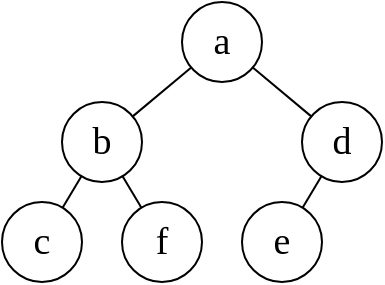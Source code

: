 <mxfile>
    <diagram id="eRz4iOo6eL2ObuwE2JQ0" name="第 1 页">
        <mxGraphModel dx="793" dy="444" grid="1" gridSize="10" guides="1" tooltips="1" connect="1" arrows="1" fold="1" page="1" pageScale="1" pageWidth="827" pageHeight="1169" math="0" shadow="0">
            <root>
                <mxCell id="0"/>
                <mxCell id="1" parent="0"/>
                <mxCell id="11" style="edgeStyle=none;html=1;fontFamily=Times New Roman;fontSize=19;endArrow=none;endFill=0;" parent="1" source="2" target="5" edge="1">
                    <mxGeometry relative="1" as="geometry"/>
                </mxCell>
                <mxCell id="12" style="edgeStyle=none;html=1;fontFamily=Times New Roman;fontSize=19;endArrow=none;endFill=0;" parent="1" source="2" target="6" edge="1">
                    <mxGeometry relative="1" as="geometry"/>
                </mxCell>
                <mxCell id="2" value="a" style="ellipse;whiteSpace=wrap;html=1;fontFamily=Times New Roman;fontSize=19;" parent="1" vertex="1">
                    <mxGeometry x="300" y="140" width="40" height="40" as="geometry"/>
                </mxCell>
                <mxCell id="13" style="edgeStyle=none;html=1;fontFamily=Times New Roman;fontSize=19;endArrow=none;endFill=0;" parent="1" source="5" target="7" edge="1">
                    <mxGeometry relative="1" as="geometry"/>
                </mxCell>
                <mxCell id="14" style="edgeStyle=none;html=1;fontFamily=Times New Roman;fontSize=19;endArrow=none;endFill=0;" parent="1" source="5" target="8" edge="1">
                    <mxGeometry relative="1" as="geometry"/>
                </mxCell>
                <mxCell id="5" value="b" style="ellipse;whiteSpace=wrap;html=1;fontFamily=Times New Roman;fontSize=19;" parent="1" vertex="1">
                    <mxGeometry x="240" y="190" width="40" height="40" as="geometry"/>
                </mxCell>
                <mxCell id="16" style="edgeStyle=none;html=1;fontFamily=Times New Roman;fontSize=19;endArrow=none;endFill=0;" parent="1" source="6" target="9" edge="1">
                    <mxGeometry relative="1" as="geometry"/>
                </mxCell>
                <mxCell id="6" value="d" style="ellipse;whiteSpace=wrap;html=1;fontFamily=Times New Roman;fontSize=19;" parent="1" vertex="1">
                    <mxGeometry x="360" y="190" width="40" height="40" as="geometry"/>
                </mxCell>
                <mxCell id="7" value="c" style="ellipse;whiteSpace=wrap;html=1;fontFamily=Times New Roman;fontSize=19;" parent="1" vertex="1">
                    <mxGeometry x="210" y="240" width="40" height="40" as="geometry"/>
                </mxCell>
                <mxCell id="8" value="f" style="ellipse;whiteSpace=wrap;html=1;fontFamily=Times New Roman;fontSize=19;" parent="1" vertex="1">
                    <mxGeometry x="270" y="240" width="40" height="40" as="geometry"/>
                </mxCell>
                <mxCell id="9" value="e" style="ellipse;whiteSpace=wrap;html=1;fontFamily=Times New Roman;fontSize=19;" parent="1" vertex="1">
                    <mxGeometry x="330" y="240" width="40" height="40" as="geometry"/>
                </mxCell>
            </root>
        </mxGraphModel>
    </diagram>
</mxfile>
